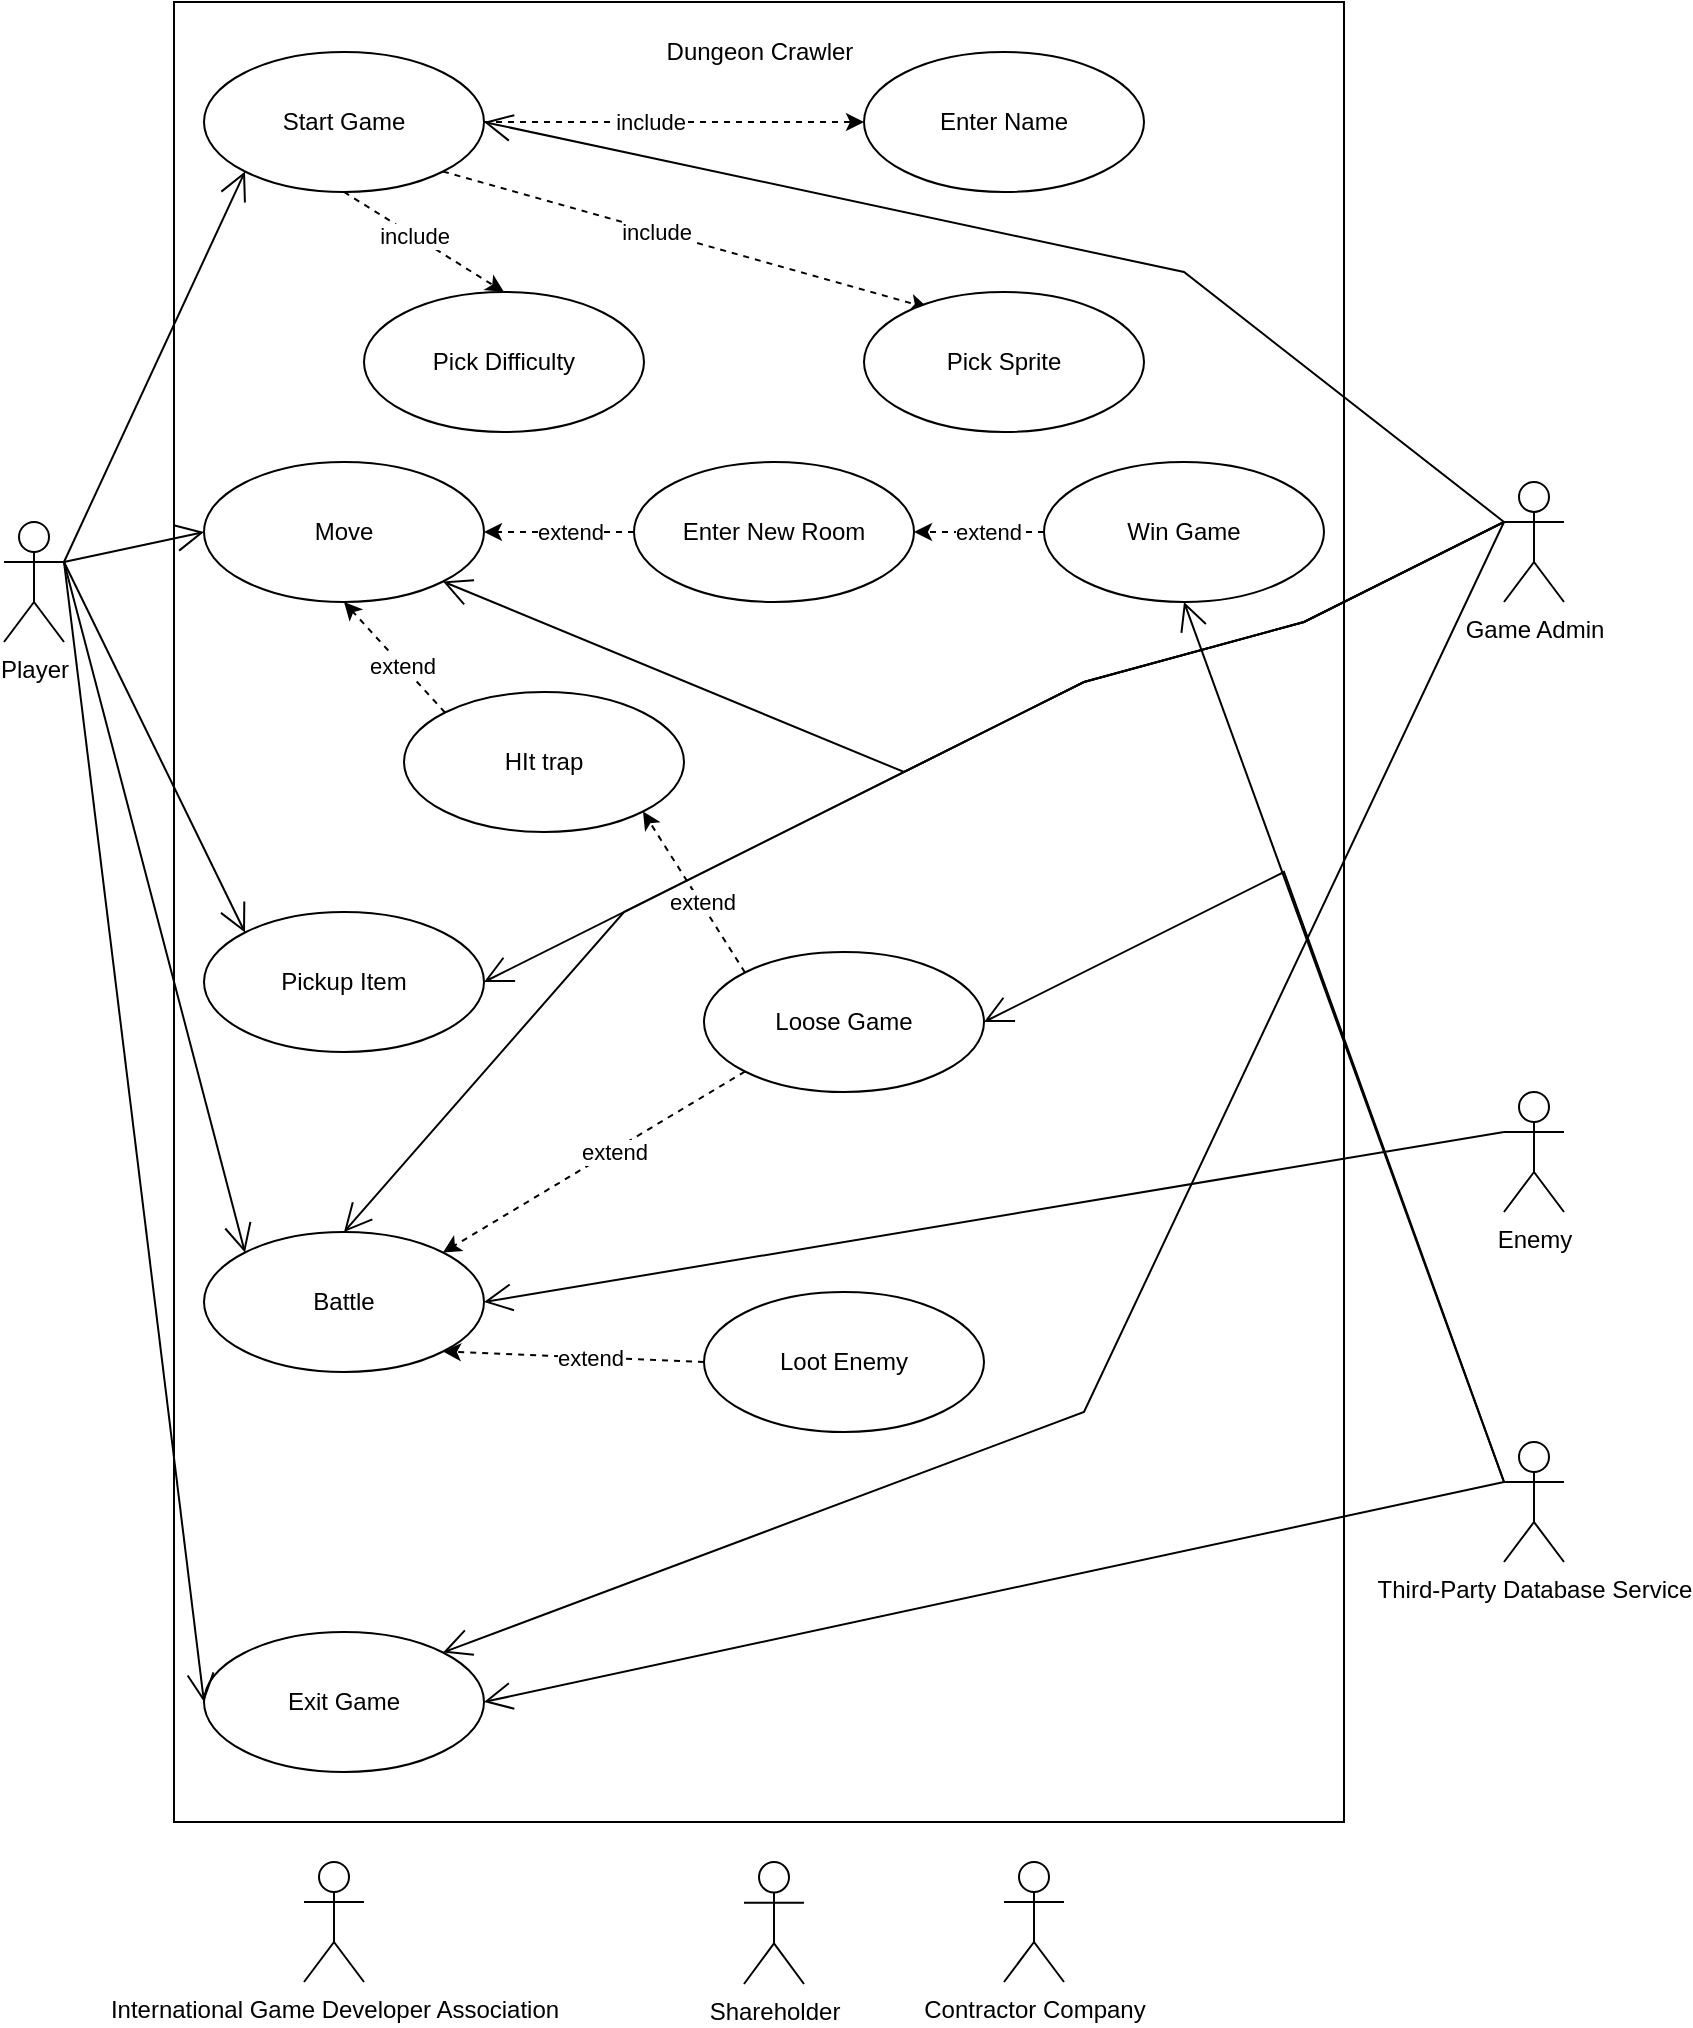<mxfile version="21.7.5" type="google">
  <diagram name="Page-1" id="RW_we8QcrTJhDJlgPW4V">
    <mxGraphModel grid="1" page="1" gridSize="10" guides="1" tooltips="1" connect="1" arrows="1" fold="1" pageScale="1" pageWidth="850" pageHeight="1100" math="0" shadow="0">
      <root>
        <mxCell id="0" />
        <mxCell id="1" parent="0" />
        <mxCell id="2NU-YmTTYoI5YHuvntIQ-2" value="" style="rounded=0;whiteSpace=wrap;html=1;" vertex="1" parent="1">
          <mxGeometry x="95" y="55" width="585" height="910" as="geometry" />
        </mxCell>
        <mxCell id="2NU-YmTTYoI5YHuvntIQ-4" value="Game Admin&lt;br&gt;" style="shape=umlActor;verticalLabelPosition=bottom;verticalAlign=top;html=1;outlineConnect=0;" vertex="1" parent="1">
          <mxGeometry x="760" y="295" width="30" height="60" as="geometry" />
        </mxCell>
        <mxCell id="2NU-YmTTYoI5YHuvntIQ-5" value="Enemy" style="shape=umlActor;verticalLabelPosition=bottom;verticalAlign=top;html=1;outlineConnect=0;" vertex="1" parent="1">
          <mxGeometry x="760" y="600" width="30" height="60" as="geometry" />
        </mxCell>
        <mxCell id="2NU-YmTTYoI5YHuvntIQ-6" value="Third-Party Database Service&lt;br&gt;" style="shape=umlActor;verticalLabelPosition=bottom;verticalAlign=top;html=1;outlineConnect=0;" vertex="1" parent="1">
          <mxGeometry x="760" y="775" width="30" height="60" as="geometry" />
        </mxCell>
        <mxCell id="2NU-YmTTYoI5YHuvntIQ-7" value="International Game Developer Association&lt;br&gt;" style="shape=umlActor;verticalLabelPosition=bottom;verticalAlign=top;html=1;outlineConnect=0;" vertex="1" parent="1">
          <mxGeometry x="160" y="985" width="30" height="60" as="geometry" />
        </mxCell>
        <mxCell id="2NU-YmTTYoI5YHuvntIQ-8" value="Contractor Company&lt;br&gt;" style="shape=umlActor;verticalLabelPosition=bottom;verticalAlign=top;html=1;outlineConnect=0;" vertex="1" parent="1">
          <mxGeometry x="510" y="985" width="30" height="60" as="geometry" />
        </mxCell>
        <mxCell id="2NU-YmTTYoI5YHuvntIQ-9" value="Shareholder&lt;br&gt;" style="shape=umlActor;verticalLabelPosition=bottom;verticalAlign=top;html=1;outlineConnect=0;" vertex="1" parent="1">
          <mxGeometry x="380" y="985" width="30" height="61" as="geometry" />
        </mxCell>
        <mxCell id="2NU-YmTTYoI5YHuvntIQ-10" value="Player&lt;br&gt;" style="shape=umlActor;verticalLabelPosition=bottom;verticalAlign=top;html=1;outlineConnect=0;" vertex="1" parent="1">
          <mxGeometry x="10" y="315" width="30" height="60" as="geometry" />
        </mxCell>
        <mxCell id="2NU-YmTTYoI5YHuvntIQ-11" value="Battle" style="ellipse;whiteSpace=wrap;html=1;" vertex="1" parent="1">
          <mxGeometry x="110" y="670" width="140" height="70" as="geometry" />
        </mxCell>
        <mxCell id="2NU-YmTTYoI5YHuvntIQ-12" value="Pickup Item&lt;br&gt;" style="ellipse;whiteSpace=wrap;html=1;" vertex="1" parent="1">
          <mxGeometry x="110" y="510" width="140" height="70" as="geometry" />
        </mxCell>
        <mxCell id="2NU-YmTTYoI5YHuvntIQ-13" value="Move&lt;br&gt;" style="ellipse;whiteSpace=wrap;html=1;" vertex="1" parent="1">
          <mxGeometry x="110" y="285" width="140" height="70" as="geometry" />
        </mxCell>
        <mxCell id="2NU-YmTTYoI5YHuvntIQ-14" value="Start Game&lt;br&gt;" style="ellipse;whiteSpace=wrap;html=1;" vertex="1" parent="1">
          <mxGeometry x="110" y="80" width="140" height="70" as="geometry" />
        </mxCell>
        <mxCell id="2NU-YmTTYoI5YHuvntIQ-15" value="Exit Game&lt;br&gt;" style="ellipse;whiteSpace=wrap;html=1;" vertex="1" parent="1">
          <mxGeometry x="110" y="870" width="140" height="70" as="geometry" />
        </mxCell>
        <mxCell id="2NU-YmTTYoI5YHuvntIQ-16" value="Enter New Room&lt;br&gt;" style="ellipse;whiteSpace=wrap;html=1;" vertex="1" parent="1">
          <mxGeometry x="325" y="285" width="140" height="70" as="geometry" />
        </mxCell>
        <mxCell id="2NU-YmTTYoI5YHuvntIQ-17" value="Win Game&lt;br&gt;" style="ellipse;whiteSpace=wrap;html=1;" vertex="1" parent="1">
          <mxGeometry x="530" y="285" width="140" height="70" as="geometry" />
        </mxCell>
        <mxCell id="2NU-YmTTYoI5YHuvntIQ-18" value="Loose Game&lt;br&gt;" style="ellipse;whiteSpace=wrap;html=1;" vertex="1" parent="1">
          <mxGeometry x="360" y="530" width="140" height="70" as="geometry" />
        </mxCell>
        <mxCell id="2NU-YmTTYoI5YHuvntIQ-19" value="" style="endArrow=classic;html=1;rounded=0;entryX=1;entryY=0;entryDx=0;entryDy=0;dashed=1;exitX=0;exitY=1;exitDx=0;exitDy=0;" edge="1" parent="1" source="2NU-YmTTYoI5YHuvntIQ-18" target="2NU-YmTTYoI5YHuvntIQ-11">
          <mxGeometry width="50" height="50" relative="1" as="geometry">
            <mxPoint x="370" y="517" as="sourcePoint" />
            <mxPoint x="192" y="445" as="targetPoint" />
            <Array as="points" />
          </mxGeometry>
        </mxCell>
        <mxCell id="2NU-YmTTYoI5YHuvntIQ-20" value="extend&lt;br&gt;" style="edgeLabel;html=1;align=center;verticalAlign=middle;resizable=0;points=[];" connectable="0" vertex="1" parent="2NU-YmTTYoI5YHuvntIQ-19">
          <mxGeometry x="-0.128" relative="1" as="geometry">
            <mxPoint as="offset" />
          </mxGeometry>
        </mxCell>
        <mxCell id="2NU-YmTTYoI5YHuvntIQ-23" value="" style="endArrow=classic;html=1;rounded=0;entryX=1;entryY=0.5;entryDx=0;entryDy=0;dashed=1;exitX=0;exitY=0.5;exitDx=0;exitDy=0;" edge="1" parent="1" source="2NU-YmTTYoI5YHuvntIQ-17" target="2NU-YmTTYoI5YHuvntIQ-16">
          <mxGeometry width="50" height="50" relative="1" as="geometry">
            <mxPoint x="590" y="345" as="sourcePoint" />
            <mxPoint x="480" y="344.5" as="targetPoint" />
            <Array as="points" />
          </mxGeometry>
        </mxCell>
        <mxCell id="2NU-YmTTYoI5YHuvntIQ-24" value="extend&lt;br&gt;" style="edgeLabel;html=1;align=center;verticalAlign=middle;resizable=0;points=[];" connectable="0" vertex="1" parent="2NU-YmTTYoI5YHuvntIQ-23">
          <mxGeometry x="-0.128" relative="1" as="geometry">
            <mxPoint as="offset" />
          </mxGeometry>
        </mxCell>
        <mxCell id="2NU-YmTTYoI5YHuvntIQ-30" value="" style="endArrow=classic;html=1;rounded=0;dashed=1;exitX=0;exitY=0.5;exitDx=0;exitDy=0;entryX=1;entryY=0.5;entryDx=0;entryDy=0;" edge="1" parent="1" source="2NU-YmTTYoI5YHuvntIQ-16" target="2NU-YmTTYoI5YHuvntIQ-13">
          <mxGeometry width="50" height="50" relative="1" as="geometry">
            <mxPoint x="370" y="344.5" as="sourcePoint" />
            <mxPoint x="320" y="335" as="targetPoint" />
            <Array as="points" />
          </mxGeometry>
        </mxCell>
        <mxCell id="2NU-YmTTYoI5YHuvntIQ-31" value="extend&lt;br&gt;" style="edgeLabel;html=1;align=center;verticalAlign=middle;resizable=0;points=[];" connectable="0" vertex="1" parent="2NU-YmTTYoI5YHuvntIQ-30">
          <mxGeometry x="-0.128" relative="1" as="geometry">
            <mxPoint as="offset" />
          </mxGeometry>
        </mxCell>
        <mxCell id="2NU-YmTTYoI5YHuvntIQ-34" value="Pick Difficulty&lt;br&gt;" style="ellipse;whiteSpace=wrap;html=1;" vertex="1" parent="1">
          <mxGeometry x="190" y="200" width="140" height="70" as="geometry" />
        </mxCell>
        <mxCell id="2NU-YmTTYoI5YHuvntIQ-35" value="Enter Name&lt;br&gt;" style="ellipse;whiteSpace=wrap;html=1;" vertex="1" parent="1">
          <mxGeometry x="440" y="80" width="140" height="70" as="geometry" />
        </mxCell>
        <mxCell id="2NU-YmTTYoI5YHuvntIQ-36" value="" style="endArrow=open;endFill=1;endSize=12;html=1;rounded=0;entryX=0;entryY=1;entryDx=0;entryDy=0;exitX=1;exitY=0.333;exitDx=0;exitDy=0;exitPerimeter=0;" edge="1" parent="1" source="2NU-YmTTYoI5YHuvntIQ-10" target="2NU-YmTTYoI5YHuvntIQ-14">
          <mxGeometry width="160" relative="1" as="geometry">
            <mxPoint x="60" y="335" as="sourcePoint" />
            <mxPoint x="230" y="355" as="targetPoint" />
          </mxGeometry>
        </mxCell>
        <mxCell id="2NU-YmTTYoI5YHuvntIQ-37" value="" style="endArrow=open;endFill=1;endSize=12;html=1;rounded=0;entryX=0;entryY=0.5;entryDx=0;entryDy=0;exitX=1;exitY=0.333;exitDx=0;exitDy=0;exitPerimeter=0;" edge="1" parent="1" target="2NU-YmTTYoI5YHuvntIQ-13" source="2NU-YmTTYoI5YHuvntIQ-10">
          <mxGeometry width="160" relative="1" as="geometry">
            <mxPoint x="60" y="335" as="sourcePoint" />
            <mxPoint x="120" y="345" as="targetPoint" />
          </mxGeometry>
        </mxCell>
        <mxCell id="2NU-YmTTYoI5YHuvntIQ-38" value="" style="endArrow=open;endFill=1;endSize=12;html=1;rounded=0;entryX=0;entryY=0;entryDx=0;entryDy=0;exitX=1;exitY=0.333;exitDx=0;exitDy=0;exitPerimeter=0;" edge="1" parent="1" source="2NU-YmTTYoI5YHuvntIQ-10" target="2NU-YmTTYoI5YHuvntIQ-12">
          <mxGeometry width="160" relative="1" as="geometry">
            <mxPoint x="60" y="335" as="sourcePoint" />
            <mxPoint x="145" y="355" as="targetPoint" />
          </mxGeometry>
        </mxCell>
        <mxCell id="2NU-YmTTYoI5YHuvntIQ-39" value="" style="endArrow=open;endFill=1;endSize=12;html=1;rounded=0;entryX=0;entryY=0;entryDx=0;entryDy=0;" edge="1" parent="1" target="2NU-YmTTYoI5YHuvntIQ-11">
          <mxGeometry width="160" relative="1" as="geometry">
            <mxPoint x="40" y="335" as="sourcePoint" />
            <mxPoint x="135" y="430" as="targetPoint" />
          </mxGeometry>
        </mxCell>
        <mxCell id="2NU-YmTTYoI5YHuvntIQ-40" value="" style="endArrow=open;endFill=1;endSize=12;html=1;rounded=0;entryX=0;entryY=0.5;entryDx=0;entryDy=0;exitX=1;exitY=0.333;exitDx=0;exitDy=0;exitPerimeter=0;" edge="1" parent="1" target="2NU-YmTTYoI5YHuvntIQ-15" source="2NU-YmTTYoI5YHuvntIQ-10">
          <mxGeometry width="160" relative="1" as="geometry">
            <mxPoint x="60" y="335" as="sourcePoint" />
            <mxPoint x="135" y="425" as="targetPoint" />
          </mxGeometry>
        </mxCell>
        <mxCell id="2NU-YmTTYoI5YHuvntIQ-43" value="Loot Enemy&lt;br&gt;" style="ellipse;whiteSpace=wrap;html=1;" vertex="1" parent="1">
          <mxGeometry x="360" y="700" width="140" height="70" as="geometry" />
        </mxCell>
        <mxCell id="2NU-YmTTYoI5YHuvntIQ-44" value="" style="endArrow=classic;html=1;rounded=0;dashed=1;exitX=0;exitY=0.5;exitDx=0;exitDy=0;entryX=1;entryY=1;entryDx=0;entryDy=0;" edge="1" parent="1" source="2NU-YmTTYoI5YHuvntIQ-43" target="2NU-YmTTYoI5YHuvntIQ-11">
          <mxGeometry width="50" height="50" relative="1" as="geometry">
            <mxPoint x="350" y="635" as="sourcePoint" />
            <mxPoint x="265" y="570" as="targetPoint" />
            <Array as="points" />
          </mxGeometry>
        </mxCell>
        <mxCell id="2NU-YmTTYoI5YHuvntIQ-45" value="extend&lt;br&gt;" style="edgeLabel;html=1;align=center;verticalAlign=middle;resizable=0;points=[];" connectable="0" vertex="1" parent="2NU-YmTTYoI5YHuvntIQ-44">
          <mxGeometry x="-0.128" relative="1" as="geometry">
            <mxPoint as="offset" />
          </mxGeometry>
        </mxCell>
        <mxCell id="2NU-YmTTYoI5YHuvntIQ-46" value="" style="endArrow=classic;html=1;rounded=0;entryX=0;entryY=0.5;entryDx=0;entryDy=0;dashed=1;exitX=1;exitY=0.5;exitDx=0;exitDy=0;" edge="1" parent="1" target="2NU-YmTTYoI5YHuvntIQ-35" source="2NU-YmTTYoI5YHuvntIQ-14">
          <mxGeometry width="50" height="50" relative="1" as="geometry">
            <mxPoint x="274" y="215" as="sourcePoint" />
            <mxPoint x="370" y="270" as="targetPoint" />
            <Array as="points" />
          </mxGeometry>
        </mxCell>
        <mxCell id="2NU-YmTTYoI5YHuvntIQ-47" value="include&lt;br&gt;" style="edgeLabel;html=1;align=center;verticalAlign=middle;resizable=0;points=[];" connectable="0" vertex="1" parent="2NU-YmTTYoI5YHuvntIQ-46">
          <mxGeometry x="-0.128" relative="1" as="geometry">
            <mxPoint as="offset" />
          </mxGeometry>
        </mxCell>
        <mxCell id="2NU-YmTTYoI5YHuvntIQ-50" value="" style="endArrow=classic;html=1;rounded=0;entryX=0.5;entryY=0;entryDx=0;entryDy=0;dashed=1;exitX=0.5;exitY=1;exitDx=0;exitDy=0;" edge="1" parent="1" target="2NU-YmTTYoI5YHuvntIQ-34" source="2NU-YmTTYoI5YHuvntIQ-14">
          <mxGeometry width="50" height="50" relative="1" as="geometry">
            <mxPoint x="274" y="225" as="sourcePoint" />
            <mxPoint x="370" y="280" as="targetPoint" />
            <Array as="points" />
          </mxGeometry>
        </mxCell>
        <mxCell id="2NU-YmTTYoI5YHuvntIQ-51" value="include&lt;br&gt;" style="edgeLabel;html=1;align=center;verticalAlign=middle;resizable=0;points=[];" connectable="0" vertex="1" parent="2NU-YmTTYoI5YHuvntIQ-50">
          <mxGeometry x="-0.128" relative="1" as="geometry">
            <mxPoint as="offset" />
          </mxGeometry>
        </mxCell>
        <mxCell id="2NU-YmTTYoI5YHuvntIQ-53" value="" style="endArrow=open;endFill=1;endSize=12;html=1;rounded=0;entryX=1;entryY=0.5;entryDx=0;entryDy=0;exitX=0;exitY=0.333;exitDx=0;exitDy=0;exitPerimeter=0;" edge="1" parent="1" source="2NU-YmTTYoI5YHuvntIQ-6" target="2NU-YmTTYoI5YHuvntIQ-15">
          <mxGeometry width="160" relative="1" as="geometry">
            <mxPoint x="435" y="705" as="sourcePoint" />
            <mxPoint x="595" y="705" as="targetPoint" />
          </mxGeometry>
        </mxCell>
        <mxCell id="2NU-YmTTYoI5YHuvntIQ-54" value="" style="endArrow=open;endFill=1;endSize=12;html=1;rounded=0;exitX=0;exitY=0.333;exitDx=0;exitDy=0;exitPerimeter=0;entryX=1;entryY=0;entryDx=0;entryDy=0;" edge="1" parent="1" source="2NU-YmTTYoI5YHuvntIQ-4" target="2NU-YmTTYoI5YHuvntIQ-15">
          <mxGeometry width="160" relative="1" as="geometry">
            <mxPoint x="820" y="290" as="sourcePoint" />
            <mxPoint x="260" y="765" as="targetPoint" />
            <Array as="points">
              <mxPoint x="550" y="760" />
            </Array>
          </mxGeometry>
        </mxCell>
        <mxCell id="2NU-YmTTYoI5YHuvntIQ-56" value="" style="endArrow=open;endFill=1;endSize=12;html=1;rounded=0;entryX=0.5;entryY=1;entryDx=0;entryDy=0;exitX=0;exitY=0.333;exitDx=0;exitDy=0;exitPerimeter=0;" edge="1" parent="1" source="2NU-YmTTYoI5YHuvntIQ-6" target="2NU-YmTTYoI5YHuvntIQ-17">
          <mxGeometry width="160" relative="1" as="geometry">
            <mxPoint x="780" y="865" as="sourcePoint" />
            <mxPoint x="980" y="645" as="targetPoint" />
          </mxGeometry>
        </mxCell>
        <mxCell id="2NU-YmTTYoI5YHuvntIQ-57" value="" style="endArrow=open;endFill=1;endSize=12;html=1;rounded=0;entryX=1;entryY=0.5;entryDx=0;entryDy=0;exitX=0;exitY=0.333;exitDx=0;exitDy=0;exitPerimeter=0;" edge="1" parent="1" source="2NU-YmTTYoI5YHuvntIQ-5" target="2NU-YmTTYoI5YHuvntIQ-11">
          <mxGeometry width="160" relative="1" as="geometry">
            <mxPoint x="830" y="655" as="sourcePoint" />
            <mxPoint x="675" y="390" as="targetPoint" />
          </mxGeometry>
        </mxCell>
        <mxCell id="2NU-YmTTYoI5YHuvntIQ-60" value="" style="endArrow=open;endFill=1;endSize=12;html=1;rounded=0;exitX=0;exitY=0.333;exitDx=0;exitDy=0;exitPerimeter=0;entryX=1;entryY=0.5;entryDx=0;entryDy=0;" edge="1" parent="1" source="2NU-YmTTYoI5YHuvntIQ-4" target="2NU-YmTTYoI5YHuvntIQ-14">
          <mxGeometry width="160" relative="1" as="geometry">
            <mxPoint x="830" y="345" as="sourcePoint" />
            <mxPoint x="290" y="775" as="targetPoint" />
            <Array as="points">
              <mxPoint x="600" y="190" />
            </Array>
          </mxGeometry>
        </mxCell>
        <mxCell id="2NU-YmTTYoI5YHuvntIQ-65" value="" style="endArrow=open;endFill=1;endSize=12;html=1;rounded=0;entryX=1;entryY=0.5;entryDx=0;entryDy=0;exitX=0;exitY=0.333;exitDx=0;exitDy=0;exitPerimeter=0;" edge="1" parent="1" source="2NU-YmTTYoI5YHuvntIQ-4" target="2NU-YmTTYoI5YHuvntIQ-12">
          <mxGeometry width="160" relative="1" as="geometry">
            <mxPoint x="820" y="335" as="sourcePoint" />
            <mxPoint x="520" y="625" as="targetPoint" />
            <Array as="points">
              <mxPoint x="660" y="365" />
              <mxPoint x="550" y="395" />
            </Array>
          </mxGeometry>
        </mxCell>
        <mxCell id="Th8g9D-lGRyBihdZR9Pq-1" value="HIt trap" style="ellipse;whiteSpace=wrap;html=1;" vertex="1" parent="1">
          <mxGeometry x="210" y="400" width="140" height="70" as="geometry" />
        </mxCell>
        <mxCell id="Th8g9D-lGRyBihdZR9Pq-2" value="" style="endArrow=classic;html=1;rounded=0;entryX=1;entryY=1;entryDx=0;entryDy=0;dashed=1;exitX=0;exitY=0;exitDx=0;exitDy=0;" edge="1" parent="1" source="2NU-YmTTYoI5YHuvntIQ-18" target="Th8g9D-lGRyBihdZR9Pq-1">
          <mxGeometry width="50" height="50" relative="1" as="geometry">
            <mxPoint x="455" y="365" as="sourcePoint" />
            <mxPoint x="360" y="465" as="targetPoint" />
            <Array as="points" />
          </mxGeometry>
        </mxCell>
        <mxCell id="Th8g9D-lGRyBihdZR9Pq-3" value="extend&lt;br&gt;" style="edgeLabel;html=1;align=center;verticalAlign=middle;resizable=0;points=[];" connectable="0" vertex="1" parent="Th8g9D-lGRyBihdZR9Pq-2">
          <mxGeometry x="-0.128" relative="1" as="geometry">
            <mxPoint as="offset" />
          </mxGeometry>
        </mxCell>
        <mxCell id="Th8g9D-lGRyBihdZR9Pq-6" value="" style="endArrow=classic;html=1;rounded=0;entryX=0.5;entryY=1;entryDx=0;entryDy=0;dashed=1;exitX=0;exitY=0;exitDx=0;exitDy=0;" edge="1" parent="1" source="Th8g9D-lGRyBihdZR9Pq-1" target="2NU-YmTTYoI5YHuvntIQ-13">
          <mxGeometry width="50" height="50" relative="1" as="geometry">
            <mxPoint x="230.5" y="410" as="sourcePoint" />
            <mxPoint x="179.5" y="355" as="targetPoint" />
            <Array as="points" />
          </mxGeometry>
        </mxCell>
        <mxCell id="Th8g9D-lGRyBihdZR9Pq-7" value="extend&lt;br&gt;" style="edgeLabel;html=1;align=center;verticalAlign=middle;resizable=0;points=[];" connectable="0" vertex="1" parent="Th8g9D-lGRyBihdZR9Pq-6">
          <mxGeometry x="-0.128" relative="1" as="geometry">
            <mxPoint as="offset" />
          </mxGeometry>
        </mxCell>
        <mxCell id="Th8g9D-lGRyBihdZR9Pq-10" value="" style="endArrow=open;endFill=1;endSize=12;html=1;rounded=0;entryX=1;entryY=1;entryDx=0;entryDy=0;exitX=0;exitY=0.333;exitDx=0;exitDy=0;exitPerimeter=0;" edge="1" parent="1" target="2NU-YmTTYoI5YHuvntIQ-13">
          <mxGeometry width="160" relative="1" as="geometry">
            <mxPoint x="760" y="315" as="sourcePoint" />
            <mxPoint x="290" y="540" as="targetPoint" />
            <Array as="points">
              <mxPoint x="660" y="365" />
              <mxPoint x="550" y="395" />
              <mxPoint x="460" y="440" />
            </Array>
          </mxGeometry>
        </mxCell>
        <mxCell id="Th8g9D-lGRyBihdZR9Pq-12" value="Dungeon Crawler&lt;br&gt;" style="text;html=1;strokeColor=none;fillColor=none;align=center;verticalAlign=middle;whiteSpace=wrap;rounded=0;" vertex="1" parent="1">
          <mxGeometry x="302.5" y="65" width="170" height="30" as="geometry" />
        </mxCell>
        <mxCell id="ZBCbLfTWbidlOTc7f8b1-1" value="" style="endArrow=open;endFill=1;endSize=12;html=1;rounded=0;entryX=1;entryY=0.5;entryDx=0;entryDy=0;exitX=0;exitY=0.333;exitDx=0;exitDy=0;exitPerimeter=0;" edge="1" parent="1" target="2NU-YmTTYoI5YHuvntIQ-18">
          <mxGeometry width="160" relative="1" as="geometry">
            <mxPoint x="760" y="795" as="sourcePoint" />
            <mxPoint x="600" y="335" as="targetPoint" />
            <Array as="points">
              <mxPoint x="650" y="490" />
            </Array>
          </mxGeometry>
        </mxCell>
        <mxCell id="ZBCbLfTWbidlOTc7f8b1-2" value="" style="endArrow=classic;html=1;rounded=0;entryX=0.229;entryY=0.114;entryDx=0;entryDy=0;dashed=1;exitX=1;exitY=1;exitDx=0;exitDy=0;entryPerimeter=0;" edge="1" parent="1" source="2NU-YmTTYoI5YHuvntIQ-14" target="ZBCbLfTWbidlOTc7f8b1-4">
          <mxGeometry width="50" height="50" relative="1" as="geometry">
            <mxPoint x="280" y="200" as="sourcePoint" />
            <mxPoint x="460" y="200" as="targetPoint" />
            <Array as="points" />
          </mxGeometry>
        </mxCell>
        <mxCell id="ZBCbLfTWbidlOTc7f8b1-3" value="include&lt;br&gt;" style="edgeLabel;html=1;align=center;verticalAlign=middle;resizable=0;points=[];" connectable="0" vertex="1" parent="ZBCbLfTWbidlOTc7f8b1-2">
          <mxGeometry x="-0.128" relative="1" as="geometry">
            <mxPoint as="offset" />
          </mxGeometry>
        </mxCell>
        <mxCell id="ZBCbLfTWbidlOTc7f8b1-4" value="Pick Sprite&lt;br&gt;" style="ellipse;whiteSpace=wrap;html=1;" vertex="1" parent="1">
          <mxGeometry x="440" y="200" width="140" height="70" as="geometry" />
        </mxCell>
        <mxCell id="ZBCbLfTWbidlOTc7f8b1-5" value="" style="endArrow=open;endFill=1;endSize=12;html=1;rounded=0;exitX=0;exitY=0.333;exitDx=0;exitDy=0;exitPerimeter=0;entryX=0.5;entryY=0;entryDx=0;entryDy=0;" edge="1" parent="1" target="2NU-YmTTYoI5YHuvntIQ-11">
          <mxGeometry width="160" relative="1" as="geometry">
            <mxPoint x="760" y="315" as="sourcePoint" />
            <mxPoint x="250" y="710" as="targetPoint" />
            <Array as="points">
              <mxPoint x="660" y="365" />
              <mxPoint x="550" y="395" />
              <mxPoint x="320" y="510" />
            </Array>
          </mxGeometry>
        </mxCell>
      </root>
    </mxGraphModel>
  </diagram>
</mxfile>
